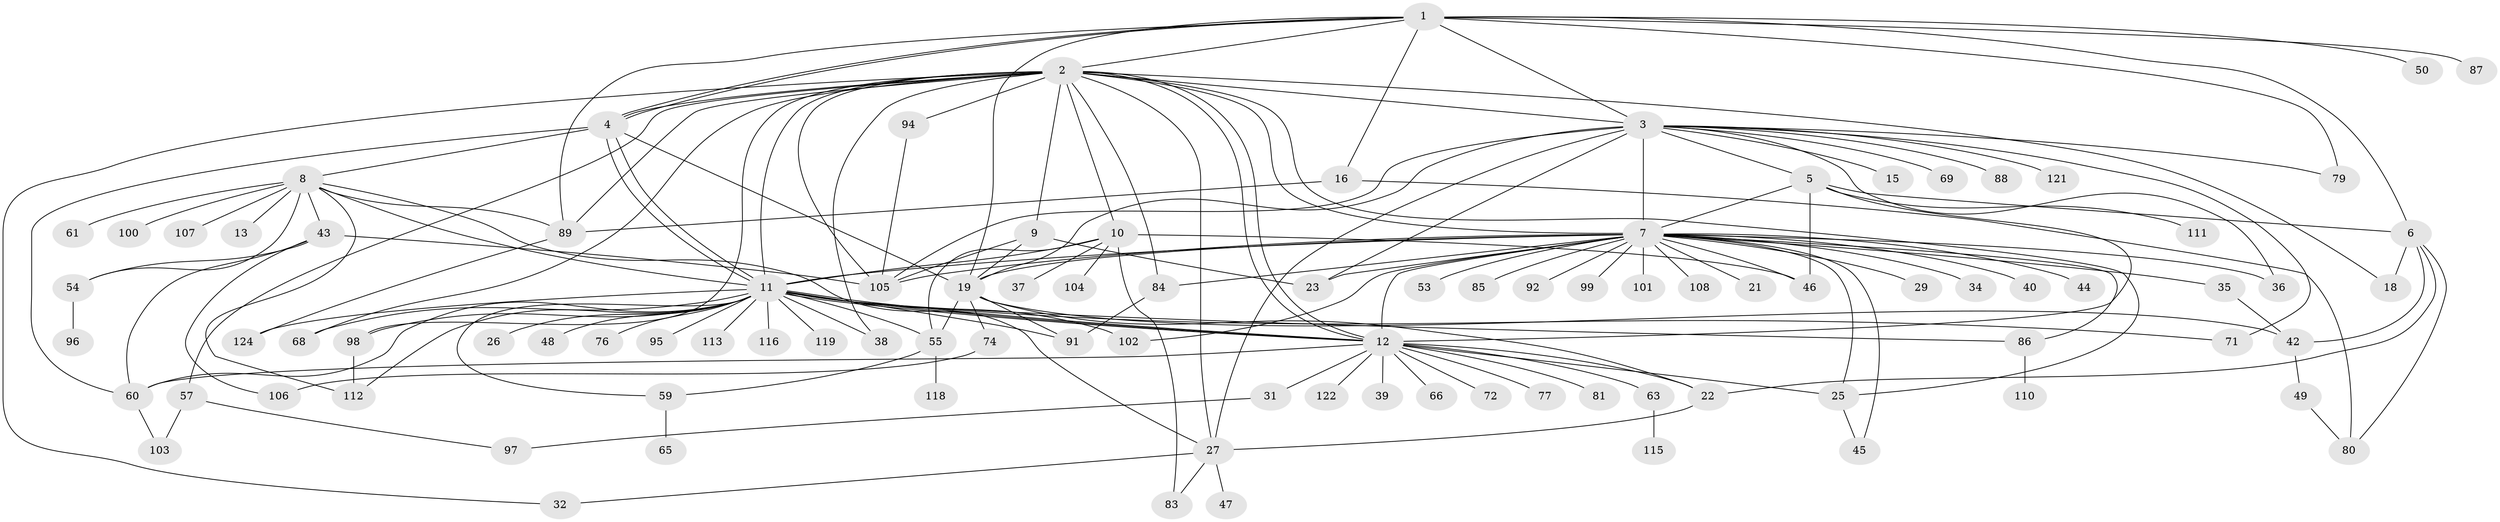 // original degree distribution, {12: 0.03225806451612903, 22: 0.008064516129032258, 13: 0.008064516129032258, 8: 0.008064516129032258, 5: 0.03225806451612903, 18: 0.008064516129032258, 4: 0.07258064516129033, 7: 0.016129032258064516, 27: 0.008064516129032258, 14: 0.008064516129032258, 1: 0.3870967741935484, 2: 0.25, 3: 0.12903225806451613, 6: 0.03225806451612903}
// Generated by graph-tools (version 1.1) at 2025/11/02/27/25 16:11:12]
// undirected, 97 vertices, 168 edges
graph export_dot {
graph [start="1"]
  node [color=gray90,style=filled];
  1 [super="+64"];
  2 [super="+20"];
  3 [super="+17"];
  4;
  5 [super="+58"];
  6 [super="+30"];
  7 [super="+28"];
  8 [super="+51"];
  9;
  10 [super="+14"];
  11 [super="+41"];
  12 [super="+24"];
  13;
  15;
  16;
  18;
  19 [super="+52"];
  21 [super="+73"];
  22;
  23 [super="+56"];
  25;
  26;
  27 [super="+33"];
  29;
  31;
  32;
  34;
  35;
  36;
  37;
  38;
  39 [super="+62"];
  40;
  42;
  43 [super="+114"];
  44;
  45;
  46;
  47;
  48;
  49;
  50;
  53;
  54 [super="+75"];
  55 [super="+67"];
  57 [super="+109"];
  59;
  60 [super="+78"];
  61;
  63 [super="+70"];
  65 [super="+82"];
  66;
  68;
  69;
  71;
  72;
  74;
  76;
  77;
  79;
  80 [super="+93"];
  81;
  83;
  84;
  85;
  86;
  87;
  88;
  89 [super="+90"];
  91;
  92;
  94;
  95;
  96;
  97;
  98 [super="+123"];
  99;
  100;
  101;
  102;
  103 [super="+120"];
  104;
  105 [super="+117"];
  106;
  107;
  108;
  110;
  111;
  112;
  113;
  115;
  116;
  118;
  119;
  121;
  122;
  124;
  1 -- 2;
  1 -- 3 [weight=2];
  1 -- 4;
  1 -- 4;
  1 -- 6;
  1 -- 16;
  1 -- 50;
  1 -- 79;
  1 -- 87;
  1 -- 89;
  1 -- 19;
  2 -- 4;
  2 -- 7;
  2 -- 9;
  2 -- 10;
  2 -- 11;
  2 -- 12;
  2 -- 12;
  2 -- 18;
  2 -- 25;
  2 -- 27 [weight=2];
  2 -- 32;
  2 -- 57;
  2 -- 68;
  2 -- 84;
  2 -- 89;
  2 -- 94;
  2 -- 3;
  2 -- 105;
  2 -- 38;
  2 -- 98;
  3 -- 5;
  3 -- 15;
  3 -- 19;
  3 -- 23;
  3 -- 27 [weight=2];
  3 -- 69;
  3 -- 88;
  3 -- 105;
  3 -- 121;
  3 -- 7;
  3 -- 36;
  3 -- 71;
  3 -- 79;
  4 -- 8;
  4 -- 11;
  4 -- 11;
  4 -- 19;
  4 -- 60;
  5 -- 12;
  5 -- 111;
  5 -- 46;
  5 -- 7;
  5 -- 6;
  6 -- 18;
  6 -- 22;
  6 -- 42;
  6 -- 80;
  7 -- 12;
  7 -- 19 [weight=2];
  7 -- 21;
  7 -- 25;
  7 -- 34;
  7 -- 35;
  7 -- 36;
  7 -- 40;
  7 -- 44;
  7 -- 46;
  7 -- 85;
  7 -- 92;
  7 -- 99;
  7 -- 101;
  7 -- 102;
  7 -- 105;
  7 -- 11;
  7 -- 108;
  7 -- 45;
  7 -- 84;
  7 -- 53;
  7 -- 86;
  7 -- 23;
  7 -- 29;
  8 -- 11;
  8 -- 13;
  8 -- 43;
  8 -- 61;
  8 -- 89;
  8 -- 100;
  8 -- 107;
  8 -- 112;
  8 -- 27;
  8 -- 54;
  9 -- 19;
  9 -- 23;
  9 -- 105;
  10 -- 11;
  10 -- 37;
  10 -- 46;
  10 -- 83;
  10 -- 104;
  10 -- 55;
  11 -- 12;
  11 -- 12;
  11 -- 12;
  11 -- 26;
  11 -- 38;
  11 -- 48;
  11 -- 55;
  11 -- 59;
  11 -- 60;
  11 -- 68;
  11 -- 71;
  11 -- 76;
  11 -- 86;
  11 -- 91;
  11 -- 95;
  11 -- 102;
  11 -- 113;
  11 -- 116;
  11 -- 119;
  11 -- 124;
  11 -- 112;
  11 -- 98;
  12 -- 25;
  12 -- 39;
  12 -- 66;
  12 -- 72;
  12 -- 77;
  12 -- 81;
  12 -- 22;
  12 -- 122;
  12 -- 31;
  12 -- 60;
  12 -- 63;
  16 -- 80;
  16 -- 89;
  19 -- 22;
  19 -- 42;
  19 -- 74;
  19 -- 91;
  19 -- 55;
  22 -- 27;
  25 -- 45;
  27 -- 32;
  27 -- 83;
  27 -- 47;
  31 -- 97;
  35 -- 42;
  42 -- 49;
  43 -- 54;
  43 -- 60;
  43 -- 105;
  43 -- 106;
  49 -- 80;
  54 -- 96;
  55 -- 118;
  55 -- 59;
  57 -- 97;
  57 -- 103;
  59 -- 65;
  60 -- 103;
  63 -- 115;
  74 -- 106;
  84 -- 91;
  86 -- 110;
  89 -- 124;
  94 -- 105;
  98 -- 112;
}
